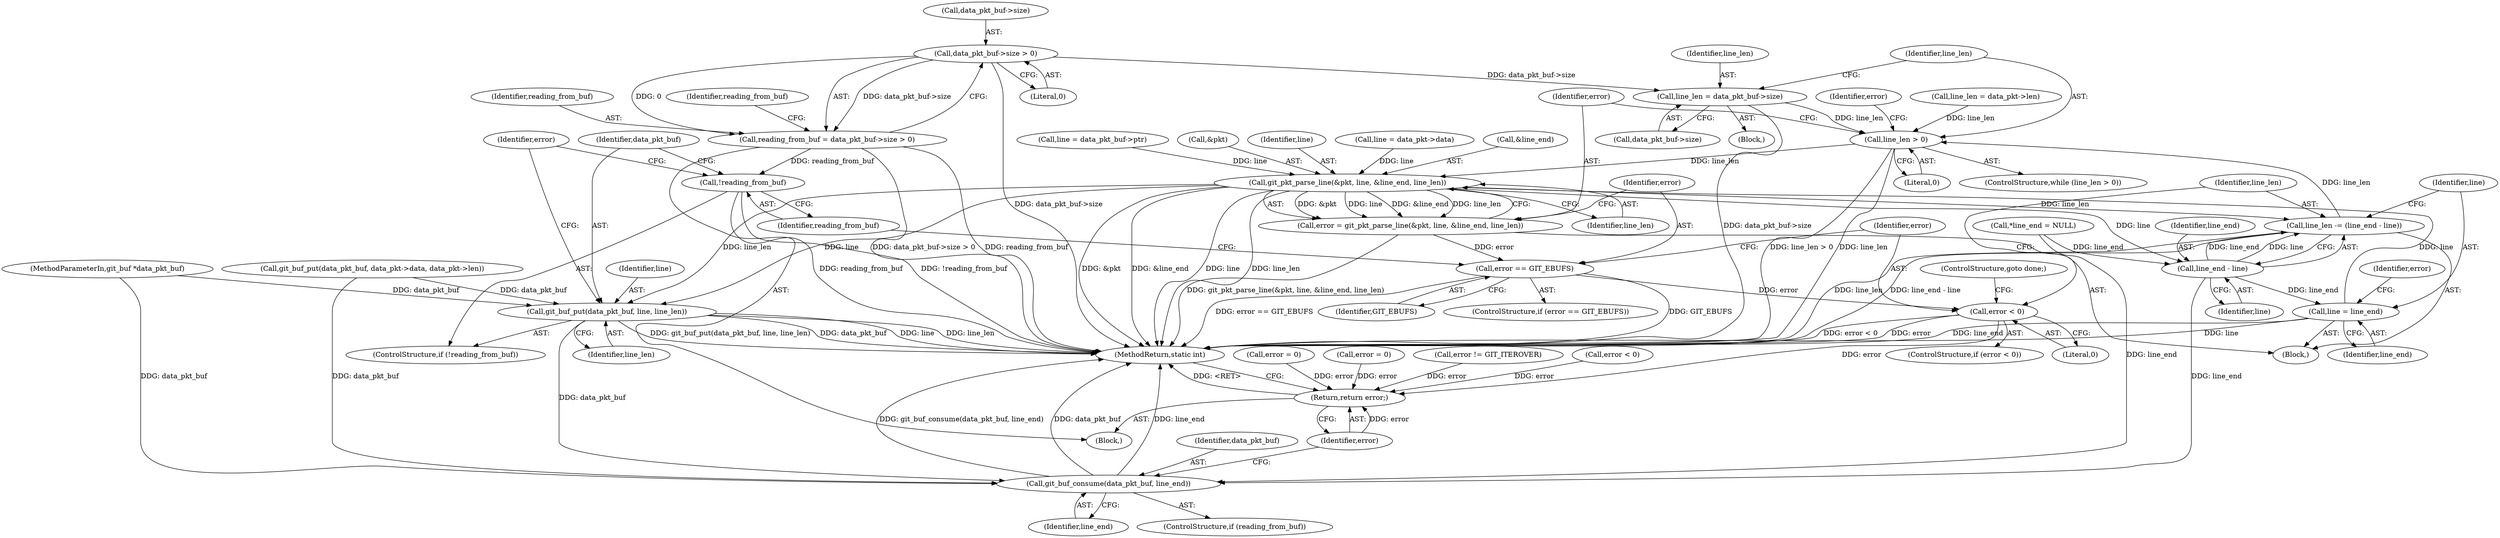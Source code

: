 digraph "0_libgit2_2fdef641fd0dd2828bd948234ae86de75221a11a_0@pointer" {
"1000119" [label="(Call,data_pkt_buf->size > 0)"];
"1000117" [label="(Call,reading_from_buf = data_pkt_buf->size > 0)"];
"1000177" [label="(Call,!reading_from_buf)"];
"1000140" [label="(Call,line_len = data_pkt_buf->size)"];
"1000158" [label="(Call,line_len > 0)"];
"1000164" [label="(Call,git_pkt_parse_line(&pkt, line, &line_end, line_len))"];
"1000162" [label="(Call,error = git_pkt_parse_line(&pkt, line, &line_end, line_len))"];
"1000172" [label="(Call,error == GIT_EBUFS)"];
"1000189" [label="(Call,error < 0)"];
"1000226" [label="(Return,return error;)"];
"1000179" [label="(Call,git_buf_put(data_pkt_buf, line, line_len))"];
"1000223" [label="(Call,git_buf_consume(data_pkt_buf, line_end))"];
"1000193" [label="(Call,line_len -= (line_end - line))"];
"1000195" [label="(Call,line_end - line)"];
"1000198" [label="(Call,line = line_end)"];
"1000193" [label="(Call,line_len -= (line_end - line))"];
"1000199" [label="(Identifier,line)"];
"1000218" [label="(Identifier,error)"];
"1000142" [label="(Call,data_pkt_buf->size)"];
"1000217" [label="(Call,error = 0)"];
"1000118" [label="(Identifier,reading_from_buf)"];
"1000183" [label="(Call,error = 0)"];
"1000213" [label="(Call,error != GIT_ITEROVER)"];
"1000170" [label="(Identifier,line_len)"];
"1000111" [label="(Call,*line_end = NULL)"];
"1000158" [label="(Call,line_len > 0)"];
"1000119" [label="(Call,data_pkt_buf->size > 0)"];
"1000161" [label="(Block,)"];
"1000200" [label="(Identifier,line_end)"];
"1000165" [label="(Call,&pkt)"];
"1000163" [label="(Identifier,error)"];
"1000202" [label="(Identifier,error)"];
"1000160" [label="(Literal,0)"];
"1000196" [label="(Identifier,line_end)"];
"1000106" [label="(MethodParameterIn,git_buf *data_pkt_buf)"];
"1000159" [label="(Identifier,line_len)"];
"1000162" [label="(Call,error = git_pkt_parse_line(&pkt, line, &line_end, line_len))"];
"1000172" [label="(Call,error == GIT_EBUFS)"];
"1000120" [label="(Call,data_pkt_buf->size)"];
"1000125" [label="(Identifier,reading_from_buf)"];
"1000167" [label="(Identifier,line)"];
"1000224" [label="(Identifier,data_pkt_buf)"];
"1000157" [label="(ControlStructure,while (line_len > 0))"];
"1000180" [label="(Identifier,data_pkt_buf)"];
"1000210" [label="(Call,error < 0)"];
"1000171" [label="(ControlStructure,if (error == GIT_EBUFS))"];
"1000173" [label="(Identifier,error)"];
"1000189" [label="(Call,error < 0)"];
"1000126" [label="(Block,)"];
"1000226" [label="(Return,return error;)"];
"1000147" [label="(Call,line = data_pkt->data)"];
"1000117" [label="(Call,reading_from_buf = data_pkt_buf->size > 0)"];
"1000141" [label="(Identifier,line_len)"];
"1000176" [label="(ControlStructure,if (!reading_from_buf))"];
"1000174" [label="(Identifier,GIT_EBUFS)"];
"1000168" [label="(Call,&line_end)"];
"1000198" [label="(Call,line = line_end)"];
"1000123" [label="(Literal,0)"];
"1000135" [label="(Call,line = data_pkt_buf->ptr)"];
"1000181" [label="(Identifier,line)"];
"1000228" [label="(MethodReturn,static int)"];
"1000184" [label="(Identifier,error)"];
"1000107" [label="(Block,)"];
"1000188" [label="(ControlStructure,if (error < 0))"];
"1000191" [label="(Literal,0)"];
"1000192" [label="(ControlStructure,goto done;)"];
"1000190" [label="(Identifier,error)"];
"1000227" [label="(Identifier,error)"];
"1000223" [label="(Call,git_buf_consume(data_pkt_buf, line_end))"];
"1000178" [label="(Identifier,reading_from_buf)"];
"1000177" [label="(Call,!reading_from_buf)"];
"1000152" [label="(Call,line_len = data_pkt->len)"];
"1000225" [label="(Identifier,line_end)"];
"1000164" [label="(Call,git_pkt_parse_line(&pkt, line, &line_end, line_len))"];
"1000127" [label="(Call,git_buf_put(data_pkt_buf, data_pkt->data, data_pkt->len))"];
"1000182" [label="(Identifier,line_len)"];
"1000179" [label="(Call,git_buf_put(data_pkt_buf, line, line_len))"];
"1000197" [label="(Identifier,line)"];
"1000195" [label="(Call,line_end - line)"];
"1000140" [label="(Call,line_len = data_pkt_buf->size)"];
"1000221" [label="(ControlStructure,if (reading_from_buf))"];
"1000194" [label="(Identifier,line_len)"];
"1000119" -> "1000117"  [label="AST: "];
"1000119" -> "1000123"  [label="CFG: "];
"1000120" -> "1000119"  [label="AST: "];
"1000123" -> "1000119"  [label="AST: "];
"1000117" -> "1000119"  [label="CFG: "];
"1000119" -> "1000228"  [label="DDG: data_pkt_buf->size"];
"1000119" -> "1000117"  [label="DDG: data_pkt_buf->size"];
"1000119" -> "1000117"  [label="DDG: 0"];
"1000119" -> "1000140"  [label="DDG: data_pkt_buf->size"];
"1000117" -> "1000107"  [label="AST: "];
"1000118" -> "1000117"  [label="AST: "];
"1000125" -> "1000117"  [label="CFG: "];
"1000117" -> "1000228"  [label="DDG: reading_from_buf"];
"1000117" -> "1000228"  [label="DDG: data_pkt_buf->size > 0"];
"1000117" -> "1000177"  [label="DDG: reading_from_buf"];
"1000177" -> "1000176"  [label="AST: "];
"1000177" -> "1000178"  [label="CFG: "];
"1000178" -> "1000177"  [label="AST: "];
"1000180" -> "1000177"  [label="CFG: "];
"1000184" -> "1000177"  [label="CFG: "];
"1000177" -> "1000228"  [label="DDG: reading_from_buf"];
"1000177" -> "1000228"  [label="DDG: !reading_from_buf"];
"1000140" -> "1000126"  [label="AST: "];
"1000140" -> "1000142"  [label="CFG: "];
"1000141" -> "1000140"  [label="AST: "];
"1000142" -> "1000140"  [label="AST: "];
"1000159" -> "1000140"  [label="CFG: "];
"1000140" -> "1000228"  [label="DDG: data_pkt_buf->size"];
"1000140" -> "1000158"  [label="DDG: line_len"];
"1000158" -> "1000157"  [label="AST: "];
"1000158" -> "1000160"  [label="CFG: "];
"1000159" -> "1000158"  [label="AST: "];
"1000160" -> "1000158"  [label="AST: "];
"1000163" -> "1000158"  [label="CFG: "];
"1000218" -> "1000158"  [label="CFG: "];
"1000158" -> "1000228"  [label="DDG: line_len"];
"1000158" -> "1000228"  [label="DDG: line_len > 0"];
"1000193" -> "1000158"  [label="DDG: line_len"];
"1000152" -> "1000158"  [label="DDG: line_len"];
"1000158" -> "1000164"  [label="DDG: line_len"];
"1000164" -> "1000162"  [label="AST: "];
"1000164" -> "1000170"  [label="CFG: "];
"1000165" -> "1000164"  [label="AST: "];
"1000167" -> "1000164"  [label="AST: "];
"1000168" -> "1000164"  [label="AST: "];
"1000170" -> "1000164"  [label="AST: "];
"1000162" -> "1000164"  [label="CFG: "];
"1000164" -> "1000228"  [label="DDG: &line_end"];
"1000164" -> "1000228"  [label="DDG: line"];
"1000164" -> "1000228"  [label="DDG: line_len"];
"1000164" -> "1000228"  [label="DDG: &pkt"];
"1000164" -> "1000162"  [label="DDG: &pkt"];
"1000164" -> "1000162"  [label="DDG: line"];
"1000164" -> "1000162"  [label="DDG: &line_end"];
"1000164" -> "1000162"  [label="DDG: line_len"];
"1000147" -> "1000164"  [label="DDG: line"];
"1000198" -> "1000164"  [label="DDG: line"];
"1000135" -> "1000164"  [label="DDG: line"];
"1000164" -> "1000179"  [label="DDG: line"];
"1000164" -> "1000179"  [label="DDG: line_len"];
"1000164" -> "1000193"  [label="DDG: line_len"];
"1000164" -> "1000195"  [label="DDG: line"];
"1000162" -> "1000161"  [label="AST: "];
"1000163" -> "1000162"  [label="AST: "];
"1000173" -> "1000162"  [label="CFG: "];
"1000162" -> "1000228"  [label="DDG: git_pkt_parse_line(&pkt, line, &line_end, line_len)"];
"1000162" -> "1000172"  [label="DDG: error"];
"1000172" -> "1000171"  [label="AST: "];
"1000172" -> "1000174"  [label="CFG: "];
"1000173" -> "1000172"  [label="AST: "];
"1000174" -> "1000172"  [label="AST: "];
"1000178" -> "1000172"  [label="CFG: "];
"1000190" -> "1000172"  [label="CFG: "];
"1000172" -> "1000228"  [label="DDG: error == GIT_EBUFS"];
"1000172" -> "1000228"  [label="DDG: GIT_EBUFS"];
"1000172" -> "1000189"  [label="DDG: error"];
"1000189" -> "1000188"  [label="AST: "];
"1000189" -> "1000191"  [label="CFG: "];
"1000190" -> "1000189"  [label="AST: "];
"1000191" -> "1000189"  [label="AST: "];
"1000192" -> "1000189"  [label="CFG: "];
"1000194" -> "1000189"  [label="CFG: "];
"1000189" -> "1000228"  [label="DDG: error"];
"1000189" -> "1000228"  [label="DDG: error < 0"];
"1000189" -> "1000226"  [label="DDG: error"];
"1000226" -> "1000107"  [label="AST: "];
"1000226" -> "1000227"  [label="CFG: "];
"1000227" -> "1000226"  [label="AST: "];
"1000228" -> "1000226"  [label="CFG: "];
"1000226" -> "1000228"  [label="DDG: <RET>"];
"1000227" -> "1000226"  [label="DDG: error"];
"1000213" -> "1000226"  [label="DDG: error"];
"1000183" -> "1000226"  [label="DDG: error"];
"1000217" -> "1000226"  [label="DDG: error"];
"1000210" -> "1000226"  [label="DDG: error"];
"1000179" -> "1000176"  [label="AST: "];
"1000179" -> "1000182"  [label="CFG: "];
"1000180" -> "1000179"  [label="AST: "];
"1000181" -> "1000179"  [label="AST: "];
"1000182" -> "1000179"  [label="AST: "];
"1000184" -> "1000179"  [label="CFG: "];
"1000179" -> "1000228"  [label="DDG: line"];
"1000179" -> "1000228"  [label="DDG: line_len"];
"1000179" -> "1000228"  [label="DDG: git_buf_put(data_pkt_buf, line, line_len)"];
"1000179" -> "1000228"  [label="DDG: data_pkt_buf"];
"1000127" -> "1000179"  [label="DDG: data_pkt_buf"];
"1000106" -> "1000179"  [label="DDG: data_pkt_buf"];
"1000179" -> "1000223"  [label="DDG: data_pkt_buf"];
"1000223" -> "1000221"  [label="AST: "];
"1000223" -> "1000225"  [label="CFG: "];
"1000224" -> "1000223"  [label="AST: "];
"1000225" -> "1000223"  [label="AST: "];
"1000227" -> "1000223"  [label="CFG: "];
"1000223" -> "1000228"  [label="DDG: line_end"];
"1000223" -> "1000228"  [label="DDG: git_buf_consume(data_pkt_buf, line_end)"];
"1000223" -> "1000228"  [label="DDG: data_pkt_buf"];
"1000127" -> "1000223"  [label="DDG: data_pkt_buf"];
"1000106" -> "1000223"  [label="DDG: data_pkt_buf"];
"1000111" -> "1000223"  [label="DDG: line_end"];
"1000195" -> "1000223"  [label="DDG: line_end"];
"1000193" -> "1000161"  [label="AST: "];
"1000193" -> "1000195"  [label="CFG: "];
"1000194" -> "1000193"  [label="AST: "];
"1000195" -> "1000193"  [label="AST: "];
"1000199" -> "1000193"  [label="CFG: "];
"1000193" -> "1000228"  [label="DDG: line_len"];
"1000193" -> "1000228"  [label="DDG: line_end - line"];
"1000195" -> "1000193"  [label="DDG: line_end"];
"1000195" -> "1000193"  [label="DDG: line"];
"1000195" -> "1000197"  [label="CFG: "];
"1000196" -> "1000195"  [label="AST: "];
"1000197" -> "1000195"  [label="AST: "];
"1000111" -> "1000195"  [label="DDG: line_end"];
"1000195" -> "1000198"  [label="DDG: line_end"];
"1000198" -> "1000161"  [label="AST: "];
"1000198" -> "1000200"  [label="CFG: "];
"1000199" -> "1000198"  [label="AST: "];
"1000200" -> "1000198"  [label="AST: "];
"1000202" -> "1000198"  [label="CFG: "];
"1000198" -> "1000228"  [label="DDG: line_end"];
"1000198" -> "1000228"  [label="DDG: line"];
}
